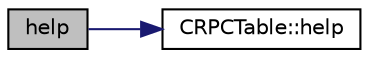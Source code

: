 digraph "help"
{
  edge [fontname="Helvetica",fontsize="10",labelfontname="Helvetica",labelfontsize="10"];
  node [fontname="Helvetica",fontsize="10",shape=record];
  rankdir="LR";
  Node17 [label="help",height=0.2,width=0.4,color="black", fillcolor="grey75", style="filled", fontcolor="black"];
  Node17 -> Node18 [color="midnightblue",fontsize="10",style="solid",fontname="Helvetica"];
  Node18 [label="CRPCTable::help",height=0.2,width=0.4,color="black", fillcolor="white", style="filled",URL="$class_c_r_p_c_table.html#aaba3a5908a430d07084292d5a894c812",tooltip="Note: This interface may still be subject to change. "];
}
